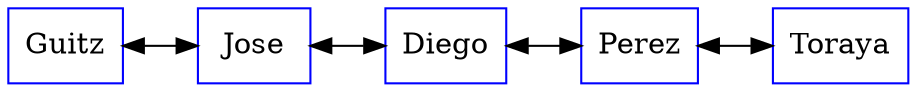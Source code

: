 digraph G {
rankdir=LR
	node [color=blue shape=box]
		Guitz -> Jose
[dir=both]
		Jose -> Diego
[dir=both]
		Diego -> Perez
[dir=both]
		Perez -> Toraya
[dir=both]
}